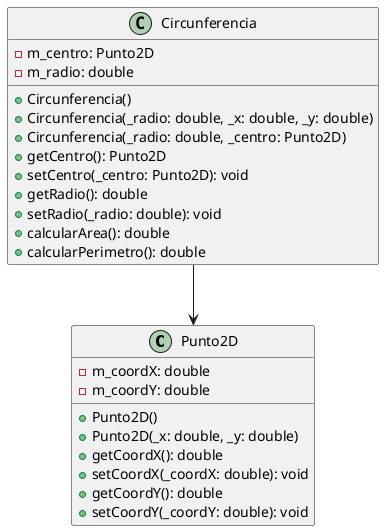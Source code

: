 @startuml
class Punto2D {
  - m_coordX: double
  - m_coordY: double

  + Punto2D()
  + Punto2D(_x: double, _y: double)
  + getCoordX(): double
  + setCoordX(_coordX: double): void
  + getCoordY(): double
  + setCoordY(_coordY: double): void
}

class Circunferencia {
  - m_centro: Punto2D
  - m_radio: double

  + Circunferencia()
  + Circunferencia(_radio: double, _x: double, _y: double)
  + Circunferencia(_radio: double, _centro: Punto2D)
  + getCentro(): Punto2D
  + setCentro(_centro: Punto2D): void
  + getRadio(): double
  + setRadio(_radio: double): void
  + calcularArea(): double
  + calcularPerimetro(): double
}

Circunferencia --> Punto2D
@enduml
